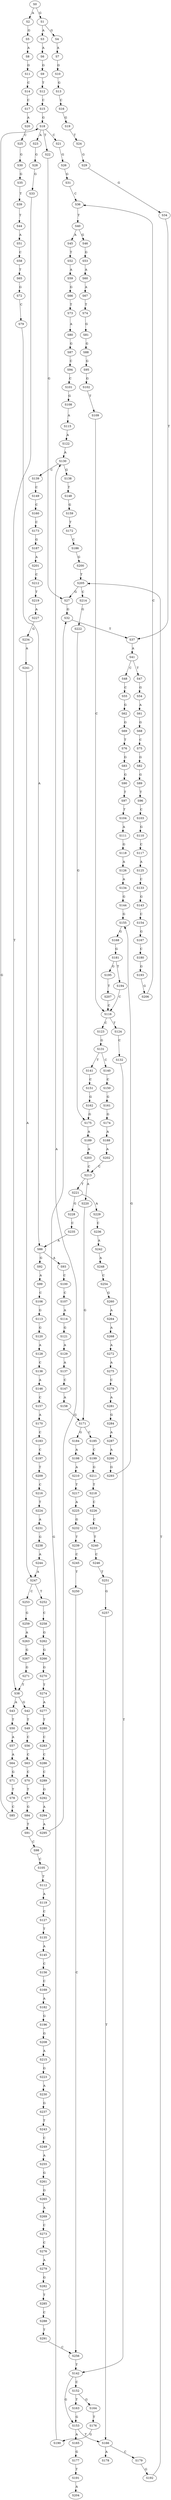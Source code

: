 strict digraph  {
	S0 -> S1 [ label = G ];
	S0 -> S2 [ label = A ];
	S1 -> S3 [ label = A ];
	S1 -> S4 [ label = G ];
	S2 -> S5 [ label = G ];
	S3 -> S6 [ label = A ];
	S4 -> S7 [ label = A ];
	S5 -> S8 [ label = A ];
	S6 -> S9 [ label = G ];
	S7 -> S10 [ label = G ];
	S8 -> S11 [ label = G ];
	S9 -> S12 [ label = T ];
	S10 -> S13 [ label = G ];
	S11 -> S14 [ label = C ];
	S12 -> S15 [ label = C ];
	S13 -> S16 [ label = C ];
	S14 -> S17 [ label = C ];
	S15 -> S18 [ label = G ];
	S16 -> S19 [ label = G ];
	S17 -> S20 [ label = A ];
	S18 -> S21 [ label = C ];
	S18 -> S22 [ label = T ];
	S18 -> S23 [ label = A ];
	S19 -> S24 [ label = T ];
	S20 -> S25 [ label = C ];
	S21 -> S26 [ label = G ];
	S22 -> S27 [ label = G ];
	S23 -> S28 [ label = G ];
	S24 -> S29 [ label = G ];
	S25 -> S30 [ label = G ];
	S26 -> S31 [ label = G ];
	S27 -> S32 [ label = G ];
	S28 -> S33 [ label = G ];
	S29 -> S34 [ label = G ];
	S30 -> S35 [ label = G ];
	S31 -> S36 [ label = C ];
	S32 -> S37 [ label = T ];
	S33 -> S38 [ label = T ];
	S34 -> S37 [ label = T ];
	S35 -> S39 [ label = T ];
	S36 -> S40 [ label = T ];
	S37 -> S41 [ label = A ];
	S38 -> S42 [ label = G ];
	S38 -> S43 [ label = A ];
	S39 -> S44 [ label = T ];
	S40 -> S45 [ label = A ];
	S40 -> S46 [ label = G ];
	S41 -> S47 [ label = T ];
	S41 -> S48 [ label = C ];
	S42 -> S49 [ label = T ];
	S43 -> S50 [ label = T ];
	S44 -> S51 [ label = A ];
	S45 -> S52 [ label = T ];
	S46 -> S53 [ label = G ];
	S47 -> S54 [ label = G ];
	S48 -> S55 [ label = C ];
	S49 -> S56 [ label = C ];
	S50 -> S57 [ label = A ];
	S51 -> S58 [ label = C ];
	S52 -> S59 [ label = A ];
	S53 -> S60 [ label = A ];
	S54 -> S61 [ label = A ];
	S55 -> S62 [ label = G ];
	S56 -> S63 [ label = C ];
	S57 -> S64 [ label = A ];
	S58 -> S65 [ label = T ];
	S59 -> S66 [ label = G ];
	S60 -> S67 [ label = A ];
	S61 -> S68 [ label = G ];
	S62 -> S69 [ label = G ];
	S63 -> S70 [ label = C ];
	S64 -> S71 [ label = G ];
	S65 -> S72 [ label = G ];
	S66 -> S73 [ label = T ];
	S67 -> S74 [ label = T ];
	S68 -> S75 [ label = C ];
	S69 -> S76 [ label = T ];
	S70 -> S77 [ label = T ];
	S71 -> S78 [ label = T ];
	S72 -> S79 [ label = C ];
	S73 -> S80 [ label = A ];
	S74 -> S81 [ label = G ];
	S75 -> S82 [ label = G ];
	S76 -> S83 [ label = G ];
	S77 -> S84 [ label = G ];
	S78 -> S85 [ label = C ];
	S79 -> S86 [ label = A ];
	S80 -> S87 [ label = G ];
	S81 -> S88 [ label = G ];
	S82 -> S89 [ label = G ];
	S83 -> S90 [ label = G ];
	S84 -> S91 [ label = T ];
	S85 -> S18 [ label = G ];
	S86 -> S92 [ label = G ];
	S86 -> S93 [ label = A ];
	S87 -> S94 [ label = C ];
	S88 -> S95 [ label = G ];
	S89 -> S96 [ label = T ];
	S90 -> S97 [ label = T ];
	S91 -> S98 [ label = C ];
	S92 -> S99 [ label = A ];
	S93 -> S100 [ label = C ];
	S94 -> S101 [ label = C ];
	S95 -> S102 [ label = G ];
	S96 -> S103 [ label = C ];
	S97 -> S104 [ label = T ];
	S98 -> S105 [ label = C ];
	S99 -> S106 [ label = C ];
	S100 -> S107 [ label = C ];
	S101 -> S108 [ label = G ];
	S102 -> S109 [ label = T ];
	S103 -> S110 [ label = G ];
	S104 -> S111 [ label = A ];
	S105 -> S112 [ label = T ];
	S106 -> S113 [ label = G ];
	S107 -> S114 [ label = A ];
	S108 -> S115 [ label = A ];
	S109 -> S116 [ label = C ];
	S110 -> S117 [ label = C ];
	S111 -> S118 [ label = G ];
	S112 -> S119 [ label = A ];
	S113 -> S120 [ label = G ];
	S114 -> S121 [ label = G ];
	S115 -> S122 [ label = A ];
	S116 -> S123 [ label = C ];
	S116 -> S124 [ label = T ];
	S117 -> S125 [ label = A ];
	S118 -> S126 [ label = A ];
	S119 -> S127 [ label = C ];
	S120 -> S128 [ label = A ];
	S121 -> S129 [ label = A ];
	S122 -> S130 [ label = A ];
	S123 -> S131 [ label = G ];
	S124 -> S132 [ label = C ];
	S125 -> S133 [ label = C ];
	S126 -> S134 [ label = A ];
	S127 -> S135 [ label = T ];
	S128 -> S136 [ label = C ];
	S129 -> S137 [ label = A ];
	S130 -> S138 [ label = G ];
	S130 -> S139 [ label = C ];
	S131 -> S140 [ label = C ];
	S131 -> S141 [ label = T ];
	S132 -> S142 [ label = T ];
	S133 -> S143 [ label = G ];
	S134 -> S144 [ label = G ];
	S135 -> S145 [ label = A ];
	S136 -> S146 [ label = A ];
	S137 -> S147 [ label = C ];
	S138 -> S148 [ label = T ];
	S139 -> S149 [ label = C ];
	S140 -> S150 [ label = C ];
	S141 -> S151 [ label = C ];
	S142 -> S152 [ label = C ];
	S142 -> S153 [ label = G ];
	S143 -> S154 [ label = C ];
	S144 -> S155 [ label = G ];
	S145 -> S156 [ label = C ];
	S146 -> S157 [ label = C ];
	S147 -> S158 [ label = A ];
	S148 -> S159 [ label = G ];
	S149 -> S160 [ label = C ];
	S150 -> S161 [ label = G ];
	S151 -> S162 [ label = G ];
	S152 -> S163 [ label = T ];
	S152 -> S164 [ label = G ];
	S153 -> S165 [ label = A ];
	S153 -> S166 [ label = T ];
	S154 -> S167 [ label = G ];
	S155 -> S168 [ label = G ];
	S156 -> S169 [ label = C ];
	S157 -> S170 [ label = A ];
	S158 -> S171 [ label = G ];
	S159 -> S172 [ label = T ];
	S160 -> S173 [ label = C ];
	S161 -> S174 [ label = G ];
	S162 -> S175 [ label = G ];
	S163 -> S153 [ label = G ];
	S164 -> S176 [ label = T ];
	S165 -> S177 [ label = G ];
	S166 -> S178 [ label = A ];
	S166 -> S179 [ label = C ];
	S167 -> S180 [ label = C ];
	S168 -> S181 [ label = G ];
	S169 -> S182 [ label = A ];
	S170 -> S183 [ label = C ];
	S171 -> S184 [ label = G ];
	S171 -> S185 [ label = C ];
	S172 -> S186 [ label = C ];
	S173 -> S187 [ label = G ];
	S174 -> S188 [ label = A ];
	S175 -> S189 [ label = A ];
	S176 -> S190 [ label = G ];
	S177 -> S191 [ label = T ];
	S179 -> S192 [ label = G ];
	S180 -> S193 [ label = G ];
	S181 -> S194 [ label = T ];
	S181 -> S195 [ label = G ];
	S182 -> S196 [ label = G ];
	S183 -> S197 [ label = C ];
	S184 -> S198 [ label = A ];
	S185 -> S199 [ label = C ];
	S186 -> S200 [ label = G ];
	S187 -> S201 [ label = A ];
	S188 -> S202 [ label = A ];
	S189 -> S203 [ label = A ];
	S190 -> S32 [ label = G ];
	S191 -> S204 [ label = A ];
	S192 -> S205 [ label = T ];
	S193 -> S206 [ label = G ];
	S194 -> S116 [ label = C ];
	S195 -> S207 [ label = T ];
	S196 -> S208 [ label = G ];
	S197 -> S209 [ label = T ];
	S198 -> S210 [ label = A ];
	S199 -> S211 [ label = G ];
	S200 -> S205 [ label = T ];
	S201 -> S212 [ label = C ];
	S202 -> S213 [ label = C ];
	S203 -> S213 [ label = C ];
	S205 -> S214 [ label = C ];
	S205 -> S27 [ label = G ];
	S206 -> S36 [ label = C ];
	S207 -> S116 [ label = C ];
	S208 -> S215 [ label = A ];
	S209 -> S216 [ label = C ];
	S210 -> S217 [ label = T ];
	S211 -> S218 [ label = T ];
	S212 -> S219 [ label = T ];
	S213 -> S220 [ label = A ];
	S213 -> S221 [ label = T ];
	S214 -> S222 [ label = G ];
	S215 -> S223 [ label = G ];
	S216 -> S224 [ label = T ];
	S217 -> S225 [ label = A ];
	S218 -> S226 [ label = C ];
	S219 -> S227 [ label = A ];
	S220 -> S171 [ label = G ];
	S221 -> S228 [ label = G ];
	S221 -> S229 [ label = A ];
	S222 -> S175 [ label = G ];
	S223 -> S230 [ label = A ];
	S224 -> S231 [ label = A ];
	S225 -> S232 [ label = G ];
	S226 -> S233 [ label = C ];
	S227 -> S234 [ label = G ];
	S228 -> S235 [ label = C ];
	S229 -> S236 [ label = C ];
	S230 -> S237 [ label = G ];
	S231 -> S238 [ label = G ];
	S232 -> S239 [ label = T ];
	S233 -> S240 [ label = T ];
	S234 -> S241 [ label = A ];
	S235 -> S86 [ label = A ];
	S236 -> S242 [ label = A ];
	S237 -> S243 [ label = T ];
	S238 -> S244 [ label = A ];
	S239 -> S245 [ label = C ];
	S240 -> S246 [ label = C ];
	S241 -> S247 [ label = A ];
	S242 -> S248 [ label = A ];
	S243 -> S249 [ label = C ];
	S244 -> S247 [ label = A ];
	S245 -> S250 [ label = T ];
	S246 -> S251 [ label = T ];
	S247 -> S252 [ label = T ];
	S247 -> S253 [ label = C ];
	S248 -> S254 [ label = C ];
	S249 -> S255 [ label = A ];
	S250 -> S256 [ label = C ];
	S251 -> S257 [ label = G ];
	S252 -> S258 [ label = C ];
	S253 -> S259 [ label = G ];
	S254 -> S260 [ label = G ];
	S255 -> S261 [ label = G ];
	S256 -> S142 [ label = T ];
	S257 -> S166 [ label = T ];
	S258 -> S262 [ label = G ];
	S259 -> S263 [ label = A ];
	S260 -> S264 [ label = A ];
	S261 -> S265 [ label = G ];
	S262 -> S266 [ label = G ];
	S263 -> S267 [ label = G ];
	S264 -> S268 [ label = A ];
	S265 -> S269 [ label = A ];
	S266 -> S270 [ label = G ];
	S267 -> S271 [ label = G ];
	S268 -> S272 [ label = A ];
	S269 -> S273 [ label = C ];
	S270 -> S274 [ label = T ];
	S271 -> S38 [ label = T ];
	S272 -> S275 [ label = A ];
	S273 -> S276 [ label = C ];
	S274 -> S277 [ label = A ];
	S275 -> S278 [ label = C ];
	S276 -> S279 [ label = A ];
	S277 -> S280 [ label = T ];
	S278 -> S281 [ label = A ];
	S279 -> S282 [ label = G ];
	S280 -> S283 [ label = C ];
	S281 -> S284 [ label = G ];
	S282 -> S285 [ label = T ];
	S283 -> S286 [ label = C ];
	S284 -> S287 [ label = A ];
	S285 -> S288 [ label = C ];
	S286 -> S289 [ label = C ];
	S287 -> S290 [ label = A ];
	S288 -> S291 [ label = T ];
	S289 -> S292 [ label = G ];
	S290 -> S293 [ label = G ];
	S291 -> S256 [ label = C ];
	S292 -> S294 [ label = A ];
	S293 -> S155 [ label = G ];
	S294 -> S295 [ label = A ];
	S295 -> S130 [ label = A ];
}
